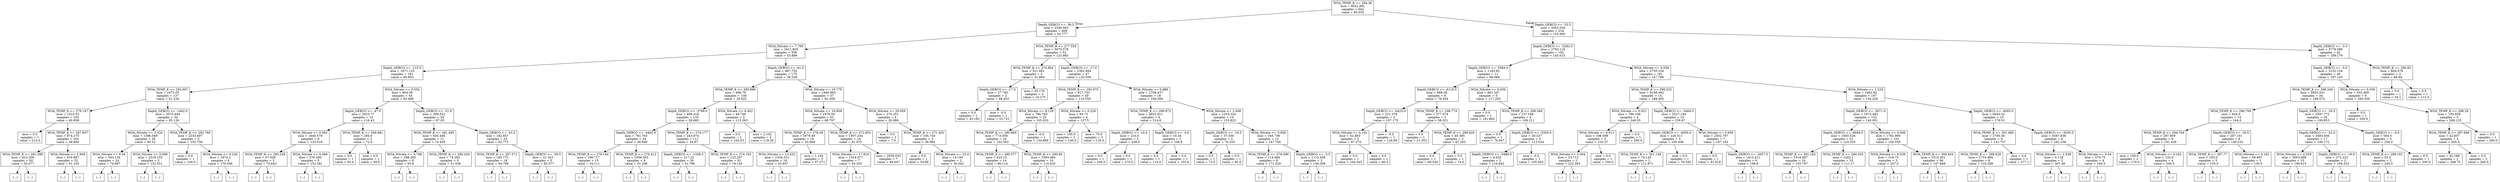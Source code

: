 digraph Tree {
node [shape=box] ;
0 [label="WOA_TEMP_K <= 294.36\nmse = 4541.991\nsamples = 642\nvalue = 95.035"] ;
1 [label="Depth_GEBCO <= -36.5\nmse = 2340.063\nsamples = 408\nvalue = 62.777"] ;
0 -> 1 [labeldistance=2.5, labelangle=45, headlabel="True"] ;
2 [label="WOA_Nitrate <= 7.709\nmse = 1611.855\nsamples = 356\nvalue = 53.899"] ;
1 -> 2 ;
3 [label="Depth_GEBCO <= -115.0\nmse = 1671.135\nsamples = 181\nvalue = 69.903"] ;
2 -> 3 ;
4 [label="WOA_TEMP_K <= 292.667\nmse = 1673.05\nsamples = 137\nvalue = 61.226"] ;
3 -> 4 ;
5 [label="WOA_TEMP_K <= 279.147\nmse = 1023.53\nsamples = 103\nvalue = 49.858"] ;
4 -> 5 ;
6 [label="mse = 0.0\nsamples = 1\nvalue = 210.0"] ;
5 -> 6 ;
7 [label="WOA_TEMP_K <= 287.657\nmse = 874.275\nsamples = 102\nvalue = 48.894"] ;
5 -> 7 ;
8 [label="WOA_TEMP_K <= 281.286\nmse = 422.336\nsamples = 50\nvalue = 34.077"] ;
7 -> 8 ;
9 [label="(...)"] ;
8 -> 9 ;
12 [label="(...)"] ;
8 -> 12 ;
75 [label="WOA_Nitrate <= 5.949\nmse = 916.687\nsamples = 52\nvalue = 61.105"] ;
7 -> 75 ;
76 [label="(...)"] ;
75 -> 76 ;
161 [label="(...)"] ;
75 -> 161 ;
164 [label="Depth_GEBCO <= -1462.0\nmse = 2075.444\nsamples = 34\nvalue = 95.126"] ;
4 -> 164 ;
165 [label="WOA_Nitrate <= 3.334\nmse = 1386.568\nsamples = 29\nvalue = 85.52"] ;
164 -> 165 ;
166 [label="WOA_Nitrate <= 0.04\nmse = 543.134\nsamples = 24\nvalue = 74.667"] ;
165 -> 166 ;
167 [label="(...)"] ;
166 -> 167 ;
174 [label="(...)"] ;
166 -> 174 ;
211 [label="WOA_Nitrate <= 5.098\nmse = 2319.155\nsamples = 5\nvalue = 132.551"] ;
165 -> 211 ;
212 [label="(...)"] ;
211 -> 212 ;
215 [label="(...)"] ;
211 -> 215 ;
216 [label="WOA_TEMP_K <= 292.769\nmse = 2333.497\nsamples = 5\nvalue = 152.759"] ;
164 -> 216 ;
217 [label="mse = 0.0\nsamples = 1\nvalue = 100.0"] ;
216 -> 217 ;
218 [label="WOA_Nitrate <= 0.226\nmse = 1874.2\nsamples = 4\nvalue = 170.346"] ;
216 -> 218 ;
219 [label="(...)"] ;
218 -> 219 ;
220 [label="(...)"] ;
218 -> 220 ;
223 [label="WOA_Nitrate <= 0.554\nmse = 904.39\nsamples = 44\nvalue = 93.499"] ;
3 -> 223 ;
224 [label="Depth_GEBCO <= -47.0\nmse = 2025.77\nsamples = 10\nvalue = 116.43"] ;
223 -> 224 ;
225 [label="WOA_Nitrate <= 0.062\nmse = 1640.579\nsamples = 8\nvalue = 133.518"] ;
224 -> 225 ;
226 [label="WOA_TEMP_K <= 290.249\nmse = 67.928\nsamples = 3\nvalue = 70.643"] ;
225 -> 226 ;
227 [label="(...)"] ;
226 -> 227 ;
230 [label="(...)"] ;
226 -> 230 ;
231 [label="WOA_Nitrate <= 0.496\nmse = 570.595\nsamples = 5\nvalue = 152.381"] ;
225 -> 231 ;
232 [label="(...)"] ;
231 -> 232 ;
237 [label="(...)"] ;
231 -> 237 ;
240 [label="WOA_TEMP_K <= 289.981\nmse = 294.0\nsamples = 2\nvalue = 72.0"] ;
224 -> 240 ;
241 [label="mse = 0.0\nsamples = 1\nvalue = 93.0"] ;
240 -> 241 ;
242 [label="mse = 0.0\nsamples = 1\nvalue = 58.0"] ;
240 -> 242 ;
243 [label="Depth_GEBCO <= -51.0\nmse = 399.522\nsamples = 34\nvalue = 87.05"] ;
223 -> 243 ;
244 [label="WOA_TEMP_K <= 281.495\nmse = 645.446\nsamples = 11\nvalue = 74.455"] ;
243 -> 244 ;
245 [label="WOA_Nitrate <= 5.768\nmse = 298.265\nsamples = 6\nvalue = 93.6"] ;
244 -> 245 ;
246 [label="(...)"] ;
245 -> 246 ;
247 [label="(...)"] ;
245 -> 247 ;
256 [label="WOA_TEMP_K <= 290.426\nmse = 74.262\nsamples = 5\nvalue = 51.056"] ;
244 -> 256 ;
257 [label="(...)"] ;
256 -> 257 ;
264 [label="(...)"] ;
256 -> 264 ;
265 [label="Depth_GEBCO <= -43.5\nmse = 182.857\nsamples = 23\nvalue = 92.775"] ;
243 -> 265 ;
266 [label="WOA_TEMP_K <= 287.571\nmse = 185.772\nsamples = 18\nvalue = 94.799"] ;
265 -> 266 ;
267 [label="(...)"] ;
266 -> 267 ;
276 [label="(...)"] ;
266 -> 276 ;
283 [label="Depth_GEBCO <= -39.5\nmse = 31.343\nsamples = 5\nvalue = 82.077"] ;
265 -> 283 ;
284 [label="(...)"] ;
283 -> 284 ;
291 [label="(...)"] ;
283 -> 291 ;
292 [label="Depth_GEBCO <= -61.5\nmse = 967.752\nsamples = 175\nvalue = 36.528"] ;
2 -> 292 ;
293 [label="WOA_TEMP_K <= 285.886\nmse = 496.79\nsamples = 138\nvalue = 29.822"] ;
292 -> 293 ;
294 [label="Depth_GEBCO <= -3788.0\nmse = 406.418\nsamples = 135\nvalue = 28.683"] ;
293 -> 294 ;
295 [label="Depth_GEBCO <= -4402.0\nmse = 781.765\nsamples = 24\nvalue = 46.946"] ;
294 -> 295 ;
296 [label="WOA_TEMP_K <= 279.144\nmse = 186.717\nsamples = 15\nvalue = 34.111"] ;
295 -> 296 ;
297 [label="(...)"] ;
296 -> 297 ;
314 [label="(...)"] ;
296 -> 314 ;
325 [label="WOA_TEMP_K <= 276.412\nmse = 1056.563\nsamples = 9\nvalue = 61.206"] ;
295 -> 325 ;
326 [label="(...)"] ;
325 -> 326 ;
337 [label="(...)"] ;
325 -> 337 ;
342 [label="WOA_TEMP_K <= 274.177\nmse = 243.874\nsamples = 111\nvalue = 24.87"] ;
294 -> 342 ;
343 [label="Depth_GEBCO <= -1339.5\nmse = 217.22\nsamples = 30\nvalue = 41.796"] ;
342 -> 343 ;
344 [label="(...)"] ;
343 -> 344 ;
363 [label="(...)"] ;
343 -> 363 ;
394 [label="WOA_TEMP_K <= 274.763\nmse = 123.207\nsamples = 81\nvalue = 19.145"] ;
342 -> 394 ;
395 [label="(...)"] ;
394 -> 395 ;
416 [label="(...)"] ;
394 -> 416 ;
497 [label="WOA_Nitrate <= 9.402\nmse = 49.749\nsamples = 3\nvalue = 113.363"] ;
293 -> 497 ;
498 [label="mse = 0.0\nsamples = 1\nvalue = 103.53"] ;
497 -> 498 ;
499 [label="mse = 2.102\nsamples = 2\nvalue = 118.28"] ;
497 -> 499 ;
500 [label="WOA_Nitrate <= 19.779\nmse = 1940.962\nsamples = 37\nvalue = 62.309"] ;
292 -> 500 ;
501 [label="WOA_Nitrate <= 16.958\nmse = 1976.59\nsamples = 33\nvalue = 68.797"] ;
500 -> 501 ;
502 [label="WOA_TEMP_K <= 278.29\nmse = 1679.49\nsamples = 19\nvalue = 55.069"] ;
501 -> 502 ;
503 [label="WOA_Nitrate <= 13.422\nmse = 1526.331\nsamples = 16\nvalue = 43.937"] ;
502 -> 503 ;
504 [label="(...)"] ;
503 -> 504 ;
505 [label="(...)"] ;
503 -> 505 ;
510 [label="mse = 1.144\nsamples = 3\nvalue = 97.371"] ;
502 -> 510 ;
511 [label="WOA_TEMP_K <= 272.853\nmse = 1907.234\nsamples = 14\nvalue = 81.975"] ;
501 -> 511 ;
512 [label="WOA_Nitrate <= 17.816\nmse = 1524.077\nsamples = 7\nvalue = 93.355"] ;
511 -> 512 ;
513 [label="(...)"] ;
512 -> 513 ;
514 [label="(...)"] ;
512 -> 514 ;
515 [label="mse = 2030.035\nsamples = 7\nvalue = 69.647"] ;
511 -> 515 ;
516 [label="WOA_Nitrate <= 20.959\nmse = 270.251\nsamples = 4\nvalue = 26.988"] ;
500 -> 516 ;
517 [label="mse = 0.0\nsamples = 1\nvalue = 7.0"] ;
516 -> 517 ;
518 [label="WOA_TEMP_K <= 271.402\nmse = 105.744\nsamples = 3\nvalue = 36.982"] ;
516 -> 518 ;
519 [label="mse = 0.0\nsamples = 1\nvalue = 50.86"] ;
518 -> 519 ;
520 [label="WOA_Nitrate <= 23.4\nmse = 14.159\nsamples = 2\nvalue = 30.042"] ;
518 -> 520 ;
521 [label="(...)"] ;
520 -> 521 ;
522 [label="(...)"] ;
520 -> 522 ;
523 [label="WOA_TEMP_K <= 277.555\nmse = 3070.578\nsamples = 52\nvalue = 123.985"] ;
1 -> 523 ;
524 [label="WOA_TEMP_K <= 274.854\nmse = 321.661\nsamples = 5\nvalue = 31.864"] ;
523 -> 524 ;
525 [label="Depth_GEBCO <= -17.0\nmse = 27.765\nsamples = 2\nvalue = 48.453"] ;
524 -> 525 ;
526 [label="mse = 0.0\nsamples = 1\nvalue = 43.183"] ;
525 -> 526 ;
527 [label="mse = -0.0\nsamples = 1\nvalue = 53.722"] ;
525 -> 527 ;
528 [label="mse = 65.176\nsamples = 3\nvalue = 15.275"] ;
524 -> 528 ;
529 [label="Depth_GEBCO <= -17.0\nmse = 2382.884\nsamples = 47\nvalue = 133.556"] ;
523 -> 529 ;
530 [label="WOA_TEMP_K <= 292.675\nmse = 817.703\nsamples = 29\nvalue = 110.559"] ;
529 -> 530 ;
531 [label="WOA_Nitrate <= 8.128\nmse = 786.783\nsamples = 25\nvalue = 105.033"] ;
530 -> 531 ;
532 [label="WOA_TEMP_K <= 290.669\nmse = 773.059\nsamples = 24\nvalue = 102.563"] ;
531 -> 532 ;
533 [label="WOA_TEMP_K <= 290.577\nmse = 423.13\nsamples = 14\nvalue = 96.114"] ;
532 -> 533 ;
534 [label="(...)"] ;
533 -> 534 ;
559 [label="(...)"] ;
533 -> 559 ;
560 [label="WOA_TEMP_K <= 290.85\nmse = 1093.484\nsamples = 10\nvalue = 110.625"] ;
532 -> 560 ;
561 [label="(...)"] ;
560 -> 561 ;
564 [label="(...)"] ;
560 -> 564 ;
573 [label="mse = -0.0\nsamples = 1\nvalue = 134.669"] ;
531 -> 573 ;
574 [label="WOA_Nitrate <= 0.226\nmse = 93.75\nsamples = 4\nvalue = 137.5"] ;
530 -> 574 ;
575 [label="mse = 100.0\nsamples = 2\nvalue = 140.0"] ;
574 -> 575 ;
576 [label="mse = 75.0\nsamples = 2\nvalue = 135.0"] ;
574 -> 576 ;
577 [label="WOA_Nitrate <= 0.986\nmse = 2708.437\nsamples = 18\nvalue = 169.584"] ;
529 -> 577 ;
578 [label="WOA_TEMP_K <= 290.972\nmse = 4822.811\nsamples = 4\nvalue = 214.8"] ;
577 -> 578 ;
579 [label="Depth_GEBCO <= -10.0\nmse = 216.0\nsamples = 2\nvalue = 258.0"] ;
578 -> 579 ;
580 [label="mse = 0.0\nsamples = 1\nvalue = 240.0"] ;
579 -> 580 ;
581 [label="mse = 0.0\nsamples = 1\nvalue = 270.0"] ;
579 -> 581 ;
582 [label="Depth_GEBCO <= -3.0\nmse = 10.24\nsamples = 2\nvalue = 106.8"] ;
578 -> 582 ;
583 [label="mse = 0.0\nsamples = 1\nvalue = 110.0"] ;
582 -> 583 ;
584 [label="mse = 0.0\nsamples = 1\nvalue = 103.6"] ;
582 -> 584 ;
585 [label="WOA_Nitrate <= 2.408\nmse = 1253.324\nsamples = 14\nvalue = 155.823"] ;
577 -> 585 ;
586 [label="Depth_GEBCO <= -10.5\nmse = 37.556\nsamples = 2\nvalue = 76.333"] ;
585 -> 586 ;
587 [label="mse = 0.0\nsamples = 1\nvalue = 72.0"] ;
586 -> 587 ;
588 [label="mse = 0.0\nsamples = 1\nvalue = 85.0"] ;
586 -> 588 ;
589 [label="WOA_Nitrate <= 5.656\nmse = 345.736\nsamples = 12\nvalue = 167.746"] ;
585 -> 589 ;
590 [label="WOA_TEMP_K <= 278.596\nmse = 114.484\nsamples = 9\nvalue = 171.529"] ;
589 -> 590 ;
591 [label="(...)"] ;
590 -> 591 ;
596 [label="(...)"] ;
590 -> 596 ;
603 [label="Depth_GEBCO <= -3.5\nmse = 1115.458\nsamples = 3\nvalue = 146.308"] ;
589 -> 603 ;
604 [label="(...)"] ;
603 -> 604 ;
607 [label="(...)"] ;
603 -> 607 ;
608 [label="Depth_GEBCO <= -25.5\nmse = 3263.536\nsamples = 234\nvalue = 153.066"] ;
0 -> 608 [labeldistance=2.5, labelangle=-45, headlabel="False"] ;
609 [label="Depth_GEBCO <= -5282.0\nmse = 2793.116\nsamples = 192\nvalue = 145.015"] ;
608 -> 609 ;
610 [label="Depth_GEBCO <= -5584.0\nmse = 1183.92\nsamples = 11\nvalue = 98.069"] ;
609 -> 610 ;
611 [label="Depth_GEBCO <= -6118.5\nmse = 889.28\nsamples = 6\nvalue = 76.454"] ;
610 -> 611 ;
612 [label="Depth_GEBCO <= -6425.0\nmse = 231.378\nsamples = 3\nvalue = 107.175"] ;
611 -> 612 ;
613 [label="WOA_Nitrate <= 0.142\nmse = 52.893\nsamples = 2\nvalue = 97.273"] ;
612 -> 613 ;
614 [label="mse = 0.0\nsamples = 1\nvalue = 104.545"] ;
613 -> 614 ;
615 [label="mse = 0.0\nsamples = 1\nvalue = 90.0"] ;
613 -> 615 ;
616 [label="mse = -0.0\nsamples = 1\nvalue = 126.98"] ;
612 -> 616 ;
617 [label="WOA_TEMP_K <= 296.774\nmse = 377.974\nsamples = 3\nvalue = 58.021"] ;
611 -> 617 ;
618 [label="mse = 0.0\nsamples = 1\nvalue = 21.053"] ;
617 -> 618 ;
619 [label="WOA_TEMP_K <= 299.829\nmse = 45.385\nsamples = 2\nvalue = 67.263"] ;
617 -> 619 ;
620 [label="mse = 0.0\nsamples = 1\nvalue = 60.526"] ;
619 -> 620 ;
621 [label="mse = 0.0\nsamples = 1\nvalue = 74.0"] ;
619 -> 621 ;
622 [label="WOA_Nitrate <= 0.036\nmse = 661.347\nsamples = 5\nvalue = 117.283"] ;
610 -> 622 ;
623 [label="mse = 0.0\nsamples = 1\nvalue = 181.862"] ;
622 -> 623 ;
624 [label="WOA_TEMP_K <= 299.368\nmse = 157.548\nsamples = 4\nvalue = 109.211"] ;
622 -> 624 ;
625 [label="mse = 0.0\nsamples = 1\nvalue = 78.947"] ;
624 -> 625 ;
626 [label="Depth_GEBCO <= -5350.0\nmse = 30.527\nsamples = 3\nvalue = 113.534"] ;
624 -> 626 ;
627 [label="Depth_GEBCO <= -5489.0\nmse = 4.432\nsamples = 2\nvalue = 116.842"] ;
626 -> 627 ;
628 [label="(...)"] ;
627 -> 628 ;
629 [label="(...)"] ;
627 -> 629 ;
630 [label="mse = -0.0\nsamples = 1\nvalue = 105.263"] ;
626 -> 630 ;
631 [label="WOA_Nitrate <= 0.028\nmse = 2750.334\nsamples = 181\nvalue = 147.786"] ;
609 -> 631 ;
632 [label="WOA_TEMP_K <= 298.532\nmse = 4198.492\nsamples = 14\nvalue = 188.405"] ;
631 -> 632 ;
633 [label="WOA_Nitrate <= 0.021\nmse = 796.338\nsamples = 4\nvalue = 249.55"] ;
632 -> 633 ;
634 [label="WOA_Nitrate <= 0.011\nmse = 198.599\nsamples = 3\nvalue = 233.37"] ;
633 -> 634 ;
635 [label="WOA_Nitrate <= 0.004\nmse = 23.713\nsamples = 2\nvalue = 222.283"] ;
634 -> 635 ;
636 [label="(...)"] ;
635 -> 636 ;
637 [label="(...)"] ;
635 -> 637 ;
638 [label="mse = 0.0\nsamples = 1\nvalue = 250.0"] ;
634 -> 638 ;
639 [label="mse = 0.0\nsamples = 1\nvalue = 290.0"] ;
633 -> 639 ;
640 [label="Depth_GEBCO <= -3464.5\nmse = 3227.184\nsamples = 10\nvalue = 159.87"] ;
632 -> 640 ;
641 [label="Depth_GEBCO <= -4005.0\nmse = 226.511\nsamples = 3\nvalue = 105.406"] ;
640 -> 641 ;
642 [label="WOA_TEMP_K <= 301.149\nmse = 74.145\nsamples = 2\nvalue = 111.871"] ;
641 -> 642 ;
643 [label="(...)"] ;
642 -> 643 ;
644 [label="(...)"] ;
642 -> 644 ;
645 [label="mse = 0.0\nsamples = 1\nvalue = 79.545"] ;
641 -> 645 ;
646 [label="WOA_Nitrate <= 0.009\nmse = 2502.797\nsamples = 7\nvalue = 187.102"] ;
640 -> 646 ;
647 [label="mse = 0.0\nsamples = 1\nvalue = 81.818"] ;
646 -> 647 ;
648 [label="Depth_GEBCO <= -2657.5\nmse = 1412.411\nsamples = 6\nvalue = 198.8"] ;
646 -> 648 ;
649 [label="(...)"] ;
648 -> 649 ;
654 [label="(...)"] ;
648 -> 654 ;
657 [label="WOA_Nitrate <= 1.224\nmse = 2482.82\nsamples = 167\nvalue = 144.426"] ;
631 -> 657 ;
658 [label="Depth_GEBCO <= -3671.0\nmse = 1973.482\nsamples = 152\nvalue = 140.951"] ;
657 -> 658 ;
659 [label="Depth_GEBCO <= -4694.5\nmse = 1850.526\nsamples = 51\nvalue = 124.355"] ;
658 -> 659 ;
660 [label="WOA_TEMP_K <= 301.162\nmse = 1516.697\nsamples = 16\nvalue = 155.797"] ;
659 -> 660 ;
661 [label="(...)"] ;
660 -> 661 ;
690 [label="(...)"] ;
660 -> 690 ;
691 [label="WOA_TEMP_K <= 294.555\nmse = 1402.1\nsamples = 35\nvalue = 111.17"] ;
659 -> 691 ;
692 [label="(...)"] ;
691 -> 692 ;
693 [label="(...)"] ;
691 -> 693 ;
758 [label="WOA_Nitrate <= 0.046\nmse = 1792.906\nsamples = 101\nvalue = 150.559"] ;
658 -> 758 ;
759 [label="WOA_Nitrate <= 0.039\nmse = 318.75\nsamples = 3\nvalue = 257.5"] ;
758 -> 759 ;
760 [label="(...)"] ;
759 -> 760 ;
761 [label="(...)"] ;
759 -> 761 ;
762 [label="WOA_TEMP_K <= 300.454\nmse = 1515.301\nsamples = 98\nvalue = 147.668"] ;
758 -> 762 ;
763 [label="(...)"] ;
762 -> 763 ;
908 [label="(...)"] ;
762 -> 908 ;
921 [label="Depth_GEBCO <= -4005.0\nmse = 6043.52\nsamples = 15\nvalue = 176.51"] ;
657 -> 921 ;
922 [label="WOA_TEMP_K <= 301.485\nmse = 2795.56\nsamples = 9\nvalue = 141.757"] ;
921 -> 922 ;
923 [label="WOA_TEMP_K <= 298.628\nmse = 1753.866\nsamples = 8\nvalue = 133.298"] ;
922 -> 923 ;
924 [label="(...)"] ;
923 -> 924 ;
931 [label="(...)"] ;
923 -> 931 ;
938 [label="mse = 0.0\nsamples = 1\nvalue = 277.1"] ;
922 -> 938 ;
939 [label="Depth_GEBCO <= -3535.0\nmse = 5587.836\nsamples = 6\nvalue = 242.156"] ;
921 -> 939 ;
940 [label="WOA_Nitrate <= 2.529\nmse = 0.118\nsamples = 2\nvalue = 307.48"] ;
939 -> 940 ;
941 [label="(...)"] ;
940 -> 941 ;
942 [label="(...)"] ;
940 -> 942 ;
943 [label="WOA_Nitrate <= 4.54\nmse = 570.75\nsamples = 4\nvalue = 160.5"] ;
939 -> 943 ;
944 [label="(...)"] ;
943 -> 944 ;
947 [label="(...)"] ;
943 -> 947 ;
948 [label="Depth_GEBCO <= -3.0\nmse = 3778.586\nsamples = 42\nvalue = 189.179"] ;
608 -> 948 ;
949 [label="Depth_GEBCO <= -5.0\nmse = 3152.154\nsamples = 40\nvalue = 197.143"] ;
948 -> 949 ;
950 [label="WOA_TEMP_K <= 298.349\nmse = 2803.541\nsamples = 34\nvalue = 186.574"] ;
949 -> 950 ;
951 [label="WOA_TEMP_K <= 296.769\nmse = 644.0\nsamples = 14\nvalue = 164.0"] ;
950 -> 951 ;
952 [label="WOA_TEMP_K <= 294.764\nmse = 297.959\nsamples = 6\nvalue = 191.429"] ;
951 -> 952 ;
953 [label="mse = 100.0\nsamples = 2\nvalue = 170.0"] ;
952 -> 953 ;
954 [label="WOA_Nitrate <= 0.162\nmse = 120.0\nsamples = 4\nvalue = 200.0"] ;
952 -> 954 ;
955 [label="(...)"] ;
954 -> 955 ;
958 [label="(...)"] ;
954 -> 958 ;
959 [label="Depth_GEBCO <= -16.5\nmse = 207.101\nsamples = 8\nvalue = 149.231"] ;
951 -> 959 ;
960 [label="WOA_TEMP_K <= 297.77\nmse = 105.0\nsamples = 5\nvalue = 155.0"] ;
959 -> 960 ;
961 [label="(...)"] ;
960 -> 961 ;
964 [label="(...)"] ;
960 -> 964 ;
965 [label="WOA_Nitrate <= 0.182\nmse = 66.667\nsamples = 3\nvalue = 130.0"] ;
959 -> 965 ;
966 [label="(...)"] ;
965 -> 966 ;
967 [label="(...)"] ;
965 -> 967 ;
970 [label="Depth_GEBCO <= -16.5\nmse = 3597.772\nsamples = 20\nvalue = 199.853"] ;
950 -> 970 ;
971 [label="Depth_GEBCO <= -22.0\nmse = 3493.936\nsamples = 17\nvalue = 190.172"] ;
970 -> 971 ;
972 [label="WOA_Nitrate <= 0.029\nmse = 3003.698\nsamples = 15\nvalue = 199.615"] ;
971 -> 972 ;
973 [label="(...)"] ;
972 -> 973 ;
974 [label="(...)"] ;
972 -> 974 ;
981 [label="Depth_GEBCO <= -19.0\nmse = 272.222\nsamples = 2\nvalue = 108.333"] ;
971 -> 981 ;
982 [label="(...)"] ;
981 -> 982 ;
983 [label="(...)"] ;
981 -> 983 ;
984 [label="Depth_GEBCO <= -9.0\nmse = 504.0\nsamples = 3\nvalue = 256.0"] ;
970 -> 984 ;
985 [label="WOA_TEMP_K <= 299.102\nmse = 25.0\nsamples = 2\nvalue = 245.0"] ;
984 -> 985 ;
986 [label="(...)"] ;
985 -> 986 ;
987 [label="(...)"] ;
985 -> 987 ;
988 [label="mse = 0.0\nsamples = 1\nvalue = 300.0"] ;
984 -> 988 ;
989 [label="WOA_Nitrate <= 0.039\nmse = 552.469\nsamples = 6\nvalue = 260.556"] ;
949 -> 989 ;
990 [label="mse = 0.0\nsamples = 1\nvalue = 200.0"] ;
989 -> 990 ;
991 [label="WOA_TEMP_K <= 299.28\nmse = 105.859\nsamples = 5\nvalue = 268.125"] ;
989 -> 991 ;
992 [label="WOA_TEMP_K <= 297.849\nmse = 42.857\nsamples = 4\nvalue = 265.0"] ;
991 -> 992 ;
993 [label="mse = 42.188\nsamples = 2\nvalue = 268.75"] ;
992 -> 993 ;
994 [label="mse = 0.0\nsamples = 2\nvalue = 260.0"] ;
992 -> 994 ;
995 [label="mse = 0.0\nsamples = 1\nvalue = 290.0"] ;
991 -> 995 ;
996 [label="WOA_TEMP_K <= 299.83\nmse = 804.578\nsamples = 2\nvalue = 88.84"] ;
948 -> 996 ;
997 [label="mse = 0.0\nsamples = 1\nvalue = 54.1"] ;
996 -> 997 ;
998 [label="mse = 0.0\nsamples = 1\nvalue = 112.0"] ;
996 -> 998 ;
}